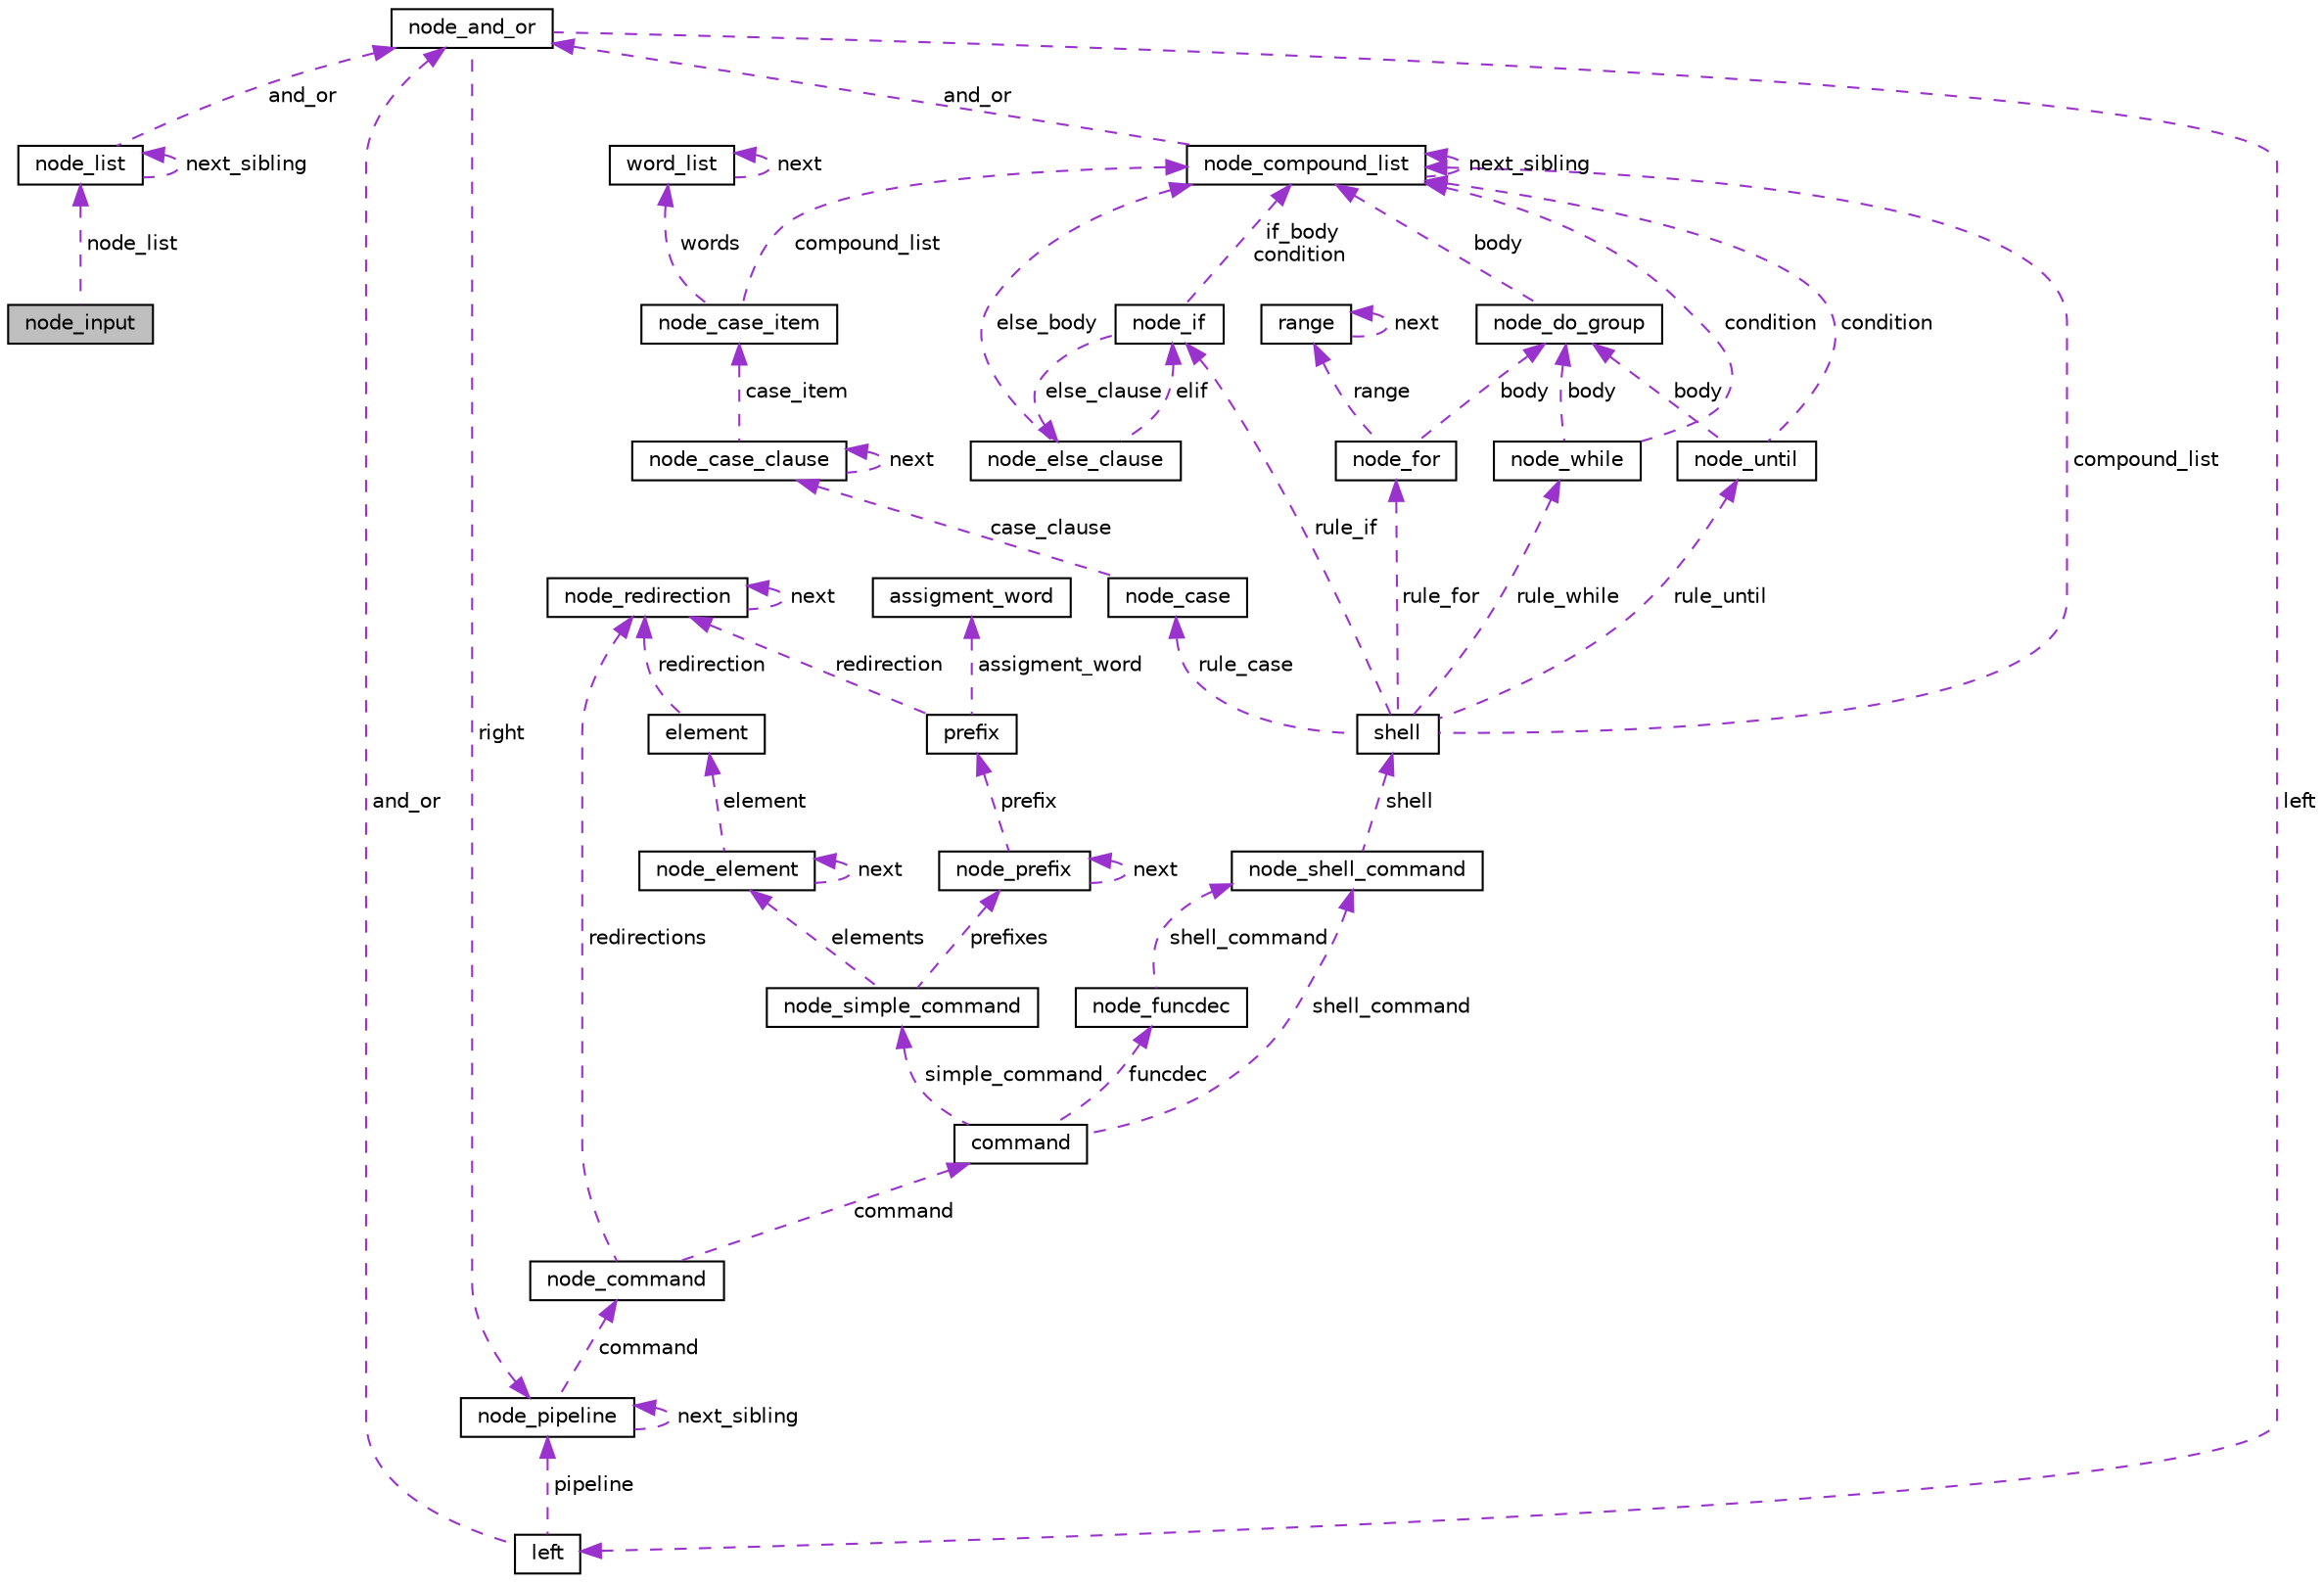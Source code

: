 digraph "node_input"
{
 // LATEX_PDF_SIZE
  edge [fontname="Helvetica",fontsize="10",labelfontname="Helvetica",labelfontsize="10"];
  node [fontname="Helvetica",fontsize="10",shape=record];
  Node1 [label="node_input",height=0.2,width=0.4,color="black", fillcolor="grey75", style="filled", fontcolor="black",tooltip=" "];
  Node2 -> Node1 [dir="back",color="darkorchid3",fontsize="10",style="dashed",label=" node_list" ,fontname="Helvetica"];
  Node2 [label="node_list",height=0.2,width=0.4,color="black", fillcolor="white", style="filled",URL="$structnode__list.html",tooltip=" "];
  Node2 -> Node2 [dir="back",color="darkorchid3",fontsize="10",style="dashed",label=" next_sibling" ,fontname="Helvetica"];
  Node3 -> Node2 [dir="back",color="darkorchid3",fontsize="10",style="dashed",label=" and_or" ,fontname="Helvetica"];
  Node3 [label="node_and_or",height=0.2,width=0.4,color="black", fillcolor="white", style="filled",URL="$structnode__and__or.html",tooltip=" "];
  Node4 -> Node3 [dir="back",color="darkorchid3",fontsize="10",style="dashed",label=" right" ,fontname="Helvetica"];
  Node4 [label="node_pipeline",height=0.2,width=0.4,color="black", fillcolor="white", style="filled",URL="$structnode__pipeline.html",tooltip=" "];
  Node4 -> Node4 [dir="back",color="darkorchid3",fontsize="10",style="dashed",label=" next_sibling" ,fontname="Helvetica"];
  Node5 -> Node4 [dir="back",color="darkorchid3",fontsize="10",style="dashed",label=" command" ,fontname="Helvetica"];
  Node5 [label="node_command",height=0.2,width=0.4,color="black", fillcolor="white", style="filled",URL="$structnode__command.html",tooltip=" "];
  Node6 -> Node5 [dir="back",color="darkorchid3",fontsize="10",style="dashed",label=" redirections" ,fontname="Helvetica"];
  Node6 [label="node_redirection",height=0.2,width=0.4,color="black", fillcolor="white", style="filled",URL="$structnode__redirection.html",tooltip=" "];
  Node6 -> Node6 [dir="back",color="darkorchid3",fontsize="10",style="dashed",label=" next" ,fontname="Helvetica"];
  Node7 -> Node5 [dir="back",color="darkorchid3",fontsize="10",style="dashed",label=" command" ,fontname="Helvetica"];
  Node7 [label="command",height=0.2,width=0.4,color="black", fillcolor="white", style="filled",URL="$unionnode__command_1_1command.html",tooltip=" "];
  Node8 -> Node7 [dir="back",color="darkorchid3",fontsize="10",style="dashed",label=" funcdec" ,fontname="Helvetica"];
  Node8 [label="node_funcdec",height=0.2,width=0.4,color="black", fillcolor="white", style="filled",URL="$structnode__funcdec.html",tooltip=" "];
  Node9 -> Node8 [dir="back",color="darkorchid3",fontsize="10",style="dashed",label=" shell_command" ,fontname="Helvetica"];
  Node9 [label="node_shell_command",height=0.2,width=0.4,color="black", fillcolor="white", style="filled",URL="$structnode__shell__command.html",tooltip=" "];
  Node10 -> Node9 [dir="back",color="darkorchid3",fontsize="10",style="dashed",label=" shell" ,fontname="Helvetica"];
  Node10 [label="shell",height=0.2,width=0.4,color="black", fillcolor="white", style="filled",URL="$unionnode__shell__command_1_1shell.html",tooltip=" "];
  Node11 -> Node10 [dir="back",color="darkorchid3",fontsize="10",style="dashed",label=" rule_if" ,fontname="Helvetica"];
  Node11 [label="node_if",height=0.2,width=0.4,color="black", fillcolor="white", style="filled",URL="$structnode__if.html",tooltip=" "];
  Node12 -> Node11 [dir="back",color="darkorchid3",fontsize="10",style="dashed",label=" if_body\ncondition" ,fontname="Helvetica"];
  Node12 [label="node_compound_list",height=0.2,width=0.4,color="black", fillcolor="white", style="filled",URL="$structnode__compound__list.html",tooltip=" "];
  Node12 -> Node12 [dir="back",color="darkorchid3",fontsize="10",style="dashed",label=" next_sibling" ,fontname="Helvetica"];
  Node3 -> Node12 [dir="back",color="darkorchid3",fontsize="10",style="dashed",label=" and_or" ,fontname="Helvetica"];
  Node13 -> Node11 [dir="back",color="darkorchid3",fontsize="10",style="dashed",label=" else_clause" ,fontname="Helvetica"];
  Node13 [label="node_else_clause",height=0.2,width=0.4,color="black", fillcolor="white", style="filled",URL="$structnode__else__clause.html",tooltip=" "];
  Node11 -> Node13 [dir="back",color="darkorchid3",fontsize="10",style="dashed",label=" elif" ,fontname="Helvetica"];
  Node12 -> Node13 [dir="back",color="darkorchid3",fontsize="10",style="dashed",label=" else_body" ,fontname="Helvetica"];
  Node12 -> Node10 [dir="back",color="darkorchid3",fontsize="10",style="dashed",label=" compound_list" ,fontname="Helvetica"];
  Node14 -> Node10 [dir="back",color="darkorchid3",fontsize="10",style="dashed",label=" rule_until" ,fontname="Helvetica"];
  Node14 [label="node_until",height=0.2,width=0.4,color="black", fillcolor="white", style="filled",URL="$structnode__until.html",tooltip=" "];
  Node15 -> Node14 [dir="back",color="darkorchid3",fontsize="10",style="dashed",label=" body" ,fontname="Helvetica"];
  Node15 [label="node_do_group",height=0.2,width=0.4,color="black", fillcolor="white", style="filled",URL="$structnode__do__group.html",tooltip=" "];
  Node12 -> Node15 [dir="back",color="darkorchid3",fontsize="10",style="dashed",label=" body" ,fontname="Helvetica"];
  Node12 -> Node14 [dir="back",color="darkorchid3",fontsize="10",style="dashed",label=" condition" ,fontname="Helvetica"];
  Node16 -> Node10 [dir="back",color="darkorchid3",fontsize="10",style="dashed",label=" rule_while" ,fontname="Helvetica"];
  Node16 [label="node_while",height=0.2,width=0.4,color="black", fillcolor="white", style="filled",URL="$structnode__while.html",tooltip=" "];
  Node15 -> Node16 [dir="back",color="darkorchid3",fontsize="10",style="dashed",label=" body" ,fontname="Helvetica"];
  Node12 -> Node16 [dir="back",color="darkorchid3",fontsize="10",style="dashed",label=" condition" ,fontname="Helvetica"];
  Node17 -> Node10 [dir="back",color="darkorchid3",fontsize="10",style="dashed",label=" rule_for" ,fontname="Helvetica"];
  Node17 [label="node_for",height=0.2,width=0.4,color="black", fillcolor="white", style="filled",URL="$structnode__for.html",tooltip=" "];
  Node15 -> Node17 [dir="back",color="darkorchid3",fontsize="10",style="dashed",label=" body" ,fontname="Helvetica"];
  Node18 -> Node17 [dir="back",color="darkorchid3",fontsize="10",style="dashed",label=" range" ,fontname="Helvetica"];
  Node18 [label="range",height=0.2,width=0.4,color="black", fillcolor="white", style="filled",URL="$structrange.html",tooltip=" "];
  Node18 -> Node18 [dir="back",color="darkorchid3",fontsize="10",style="dashed",label=" next" ,fontname="Helvetica"];
  Node19 -> Node10 [dir="back",color="darkorchid3",fontsize="10",style="dashed",label=" rule_case" ,fontname="Helvetica"];
  Node19 [label="node_case",height=0.2,width=0.4,color="black", fillcolor="white", style="filled",URL="$structnode__case.html",tooltip=" "];
  Node20 -> Node19 [dir="back",color="darkorchid3",fontsize="10",style="dashed",label=" case_clause" ,fontname="Helvetica"];
  Node20 [label="node_case_clause",height=0.2,width=0.4,color="black", fillcolor="white", style="filled",URL="$structnode__case__clause.html",tooltip=" "];
  Node20 -> Node20 [dir="back",color="darkorchid3",fontsize="10",style="dashed",label=" next" ,fontname="Helvetica"];
  Node21 -> Node20 [dir="back",color="darkorchid3",fontsize="10",style="dashed",label=" case_item" ,fontname="Helvetica"];
  Node21 [label="node_case_item",height=0.2,width=0.4,color="black", fillcolor="white", style="filled",URL="$structnode__case__item.html",tooltip=" "];
  Node12 -> Node21 [dir="back",color="darkorchid3",fontsize="10",style="dashed",label=" compound_list" ,fontname="Helvetica"];
  Node22 -> Node21 [dir="back",color="darkorchid3",fontsize="10",style="dashed",label=" words" ,fontname="Helvetica"];
  Node22 [label="word_list",height=0.2,width=0.4,color="black", fillcolor="white", style="filled",URL="$structword__list.html",tooltip=" "];
  Node22 -> Node22 [dir="back",color="darkorchid3",fontsize="10",style="dashed",label=" next" ,fontname="Helvetica"];
  Node23 -> Node7 [dir="back",color="darkorchid3",fontsize="10",style="dashed",label=" simple_command" ,fontname="Helvetica"];
  Node23 [label="node_simple_command",height=0.2,width=0.4,color="black", fillcolor="white", style="filled",URL="$structnode__simple__command.html",tooltip=" "];
  Node24 -> Node23 [dir="back",color="darkorchid3",fontsize="10",style="dashed",label=" elements" ,fontname="Helvetica"];
  Node24 [label="node_element",height=0.2,width=0.4,color="black", fillcolor="white", style="filled",URL="$structnode__element.html",tooltip=" "];
  Node24 -> Node24 [dir="back",color="darkorchid3",fontsize="10",style="dashed",label=" next" ,fontname="Helvetica"];
  Node25 -> Node24 [dir="back",color="darkorchid3",fontsize="10",style="dashed",label=" element" ,fontname="Helvetica"];
  Node25 [label="element",height=0.2,width=0.4,color="black", fillcolor="white", style="filled",URL="$unionnode__element_1_1element.html",tooltip=" "];
  Node6 -> Node25 [dir="back",color="darkorchid3",fontsize="10",style="dashed",label=" redirection" ,fontname="Helvetica"];
  Node26 -> Node23 [dir="back",color="darkorchid3",fontsize="10",style="dashed",label=" prefixes" ,fontname="Helvetica"];
  Node26 [label="node_prefix",height=0.2,width=0.4,color="black", fillcolor="white", style="filled",URL="$structnode__prefix.html",tooltip=" "];
  Node26 -> Node26 [dir="back",color="darkorchid3",fontsize="10",style="dashed",label=" next" ,fontname="Helvetica"];
  Node27 -> Node26 [dir="back",color="darkorchid3",fontsize="10",style="dashed",label=" prefix" ,fontname="Helvetica"];
  Node27 [label="prefix",height=0.2,width=0.4,color="black", fillcolor="white", style="filled",URL="$unionnode__prefix_1_1prefix.html",tooltip=" "];
  Node6 -> Node27 [dir="back",color="darkorchid3",fontsize="10",style="dashed",label=" redirection" ,fontname="Helvetica"];
  Node28 -> Node27 [dir="back",color="darkorchid3",fontsize="10",style="dashed",label=" assigment_word" ,fontname="Helvetica"];
  Node28 [label="assigment_word",height=0.2,width=0.4,color="black", fillcolor="white", style="filled",URL="$structnode__prefix_1_1prefix_1_1assigment__word.html",tooltip=" "];
  Node9 -> Node7 [dir="back",color="darkorchid3",fontsize="10",style="dashed",label=" shell_command" ,fontname="Helvetica"];
  Node29 -> Node3 [dir="back",color="darkorchid3",fontsize="10",style="dashed",label=" left" ,fontname="Helvetica"];
  Node29 [label="left",height=0.2,width=0.4,color="black", fillcolor="white", style="filled",URL="$unionnode__and__or_1_1left.html",tooltip=" "];
  Node4 -> Node29 [dir="back",color="darkorchid3",fontsize="10",style="dashed",label=" pipeline" ,fontname="Helvetica"];
  Node3 -> Node29 [dir="back",color="darkorchid3",fontsize="10",style="dashed",label=" and_or" ,fontname="Helvetica"];
}
